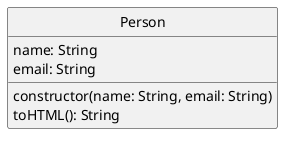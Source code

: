 @startuml
skinparam classAttributeIconSize 0
skinparam monochrome true
hide circle

class Person {
    name: String
    email: String
    constructor(name: String, email: String)
    toHTML(): String
}
@enduml
